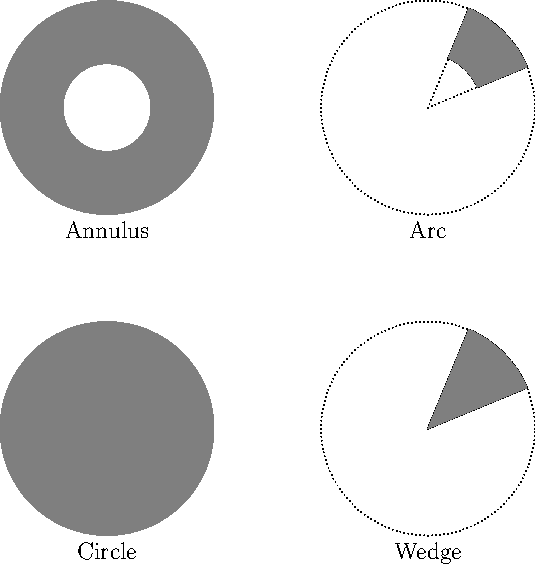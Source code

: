 size(10cm);

fill(circle((0,0),1),gray);
label("Circle",(0,-1),S);

path p1=(3,0)--(3.924,0.382);
path p2=(3,0)--(3.382,0.924);
path p3=(3.924,0.382){-0.382,0.924}::(3.382,0.924){-0.924,0.382};

draw(circle((3,0),1),dotted);
draw(p1);
draw(p2);
draw(p3);

path c1=buildcycle(p1,p3,p2);
fill(c1,gray);
label("Wedge",(3,-1),S);

fill(circle((0,3),1),gray);
fill(circle((0,3),0.4),white);
label("Annulus",(0,2),S);

path p4=(3.462,3.191)--(3.924,3.382);
path p5=(3.191,3.462)--(3.382,3.924);
path p6=(3.924,3.382){-0.382,0.924}::(3.382,3.924){-0.924,0.382};
path p7=(3.462,3.191){-0.191,0.462}::(3.191,3.462){-0.462,0.191};

draw(circle((3,3),1),dotted);
draw((3,3)--(3.924,3.382),dotted);
draw((3,3)--(3.382,3.924),dotted);
draw(p4);
draw(p5);
draw(p6);
draw(p7);

path c1=buildcycle(p4,p6,p5,p7);
fill(c1,gray);
label("Arc",(3,2),S);
